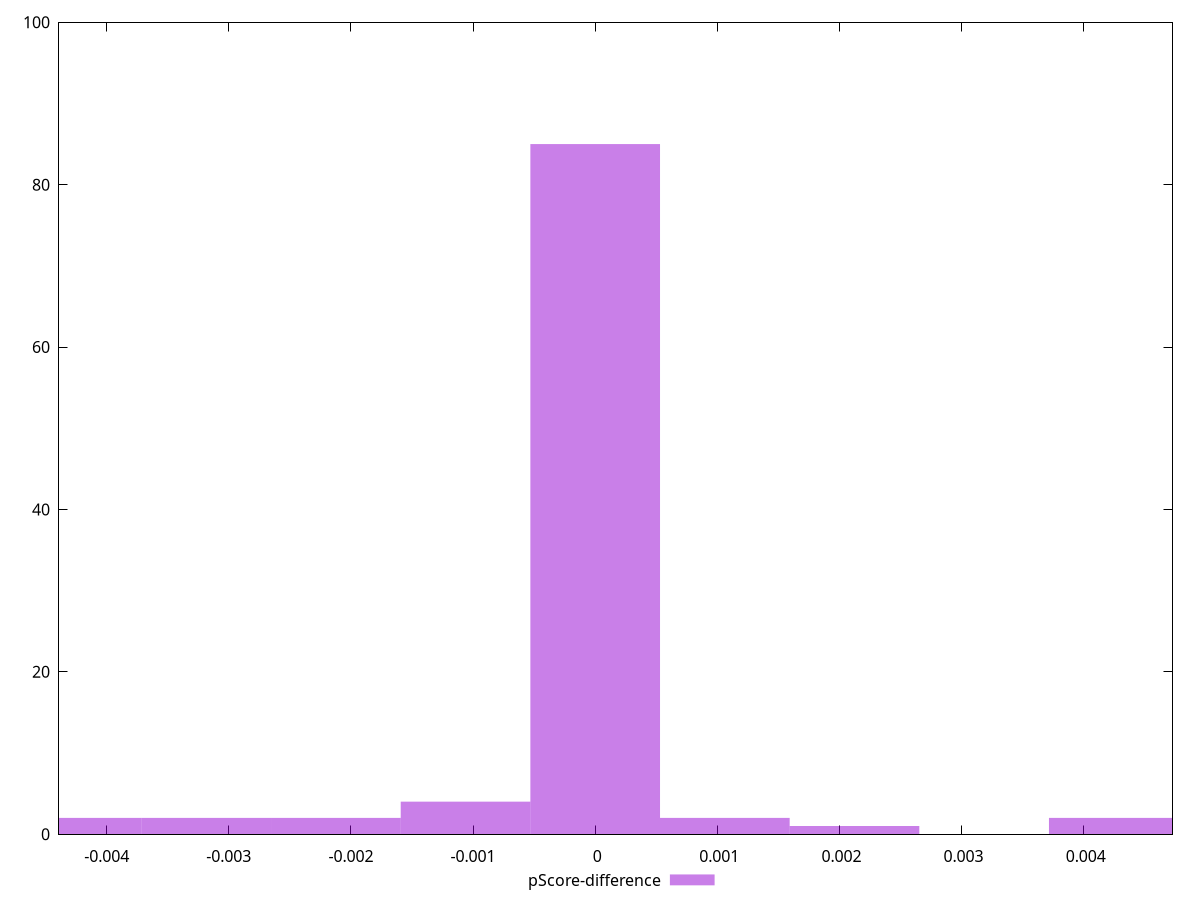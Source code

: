 reset

$pScoreDifference <<EOF
-0.0031845055973025913 2
0 85
-0.0010615018657675304 4
-0.002123003731535061 2
0.0010615018657675304 2
-0.004246007463070122 2
0.004246007463070122 2
0.002123003731535061 1
EOF

set key outside below
set boxwidth 0.0010615018657675304
set xrange [-0.0043900001049042015:0.004726666666666657]
set yrange [0:100]
set trange [0:100]
set style fill transparent solid 0.5 noborder
set terminal svg size 640, 490 enhanced background rgb 'white'
set output "report_00018_2021-02-10T15-25-16.877Z/uses-rel-preconnect/samples/pages/pScore-difference/histogram.svg"

plot $pScoreDifference title "pScore-difference" with boxes

reset
